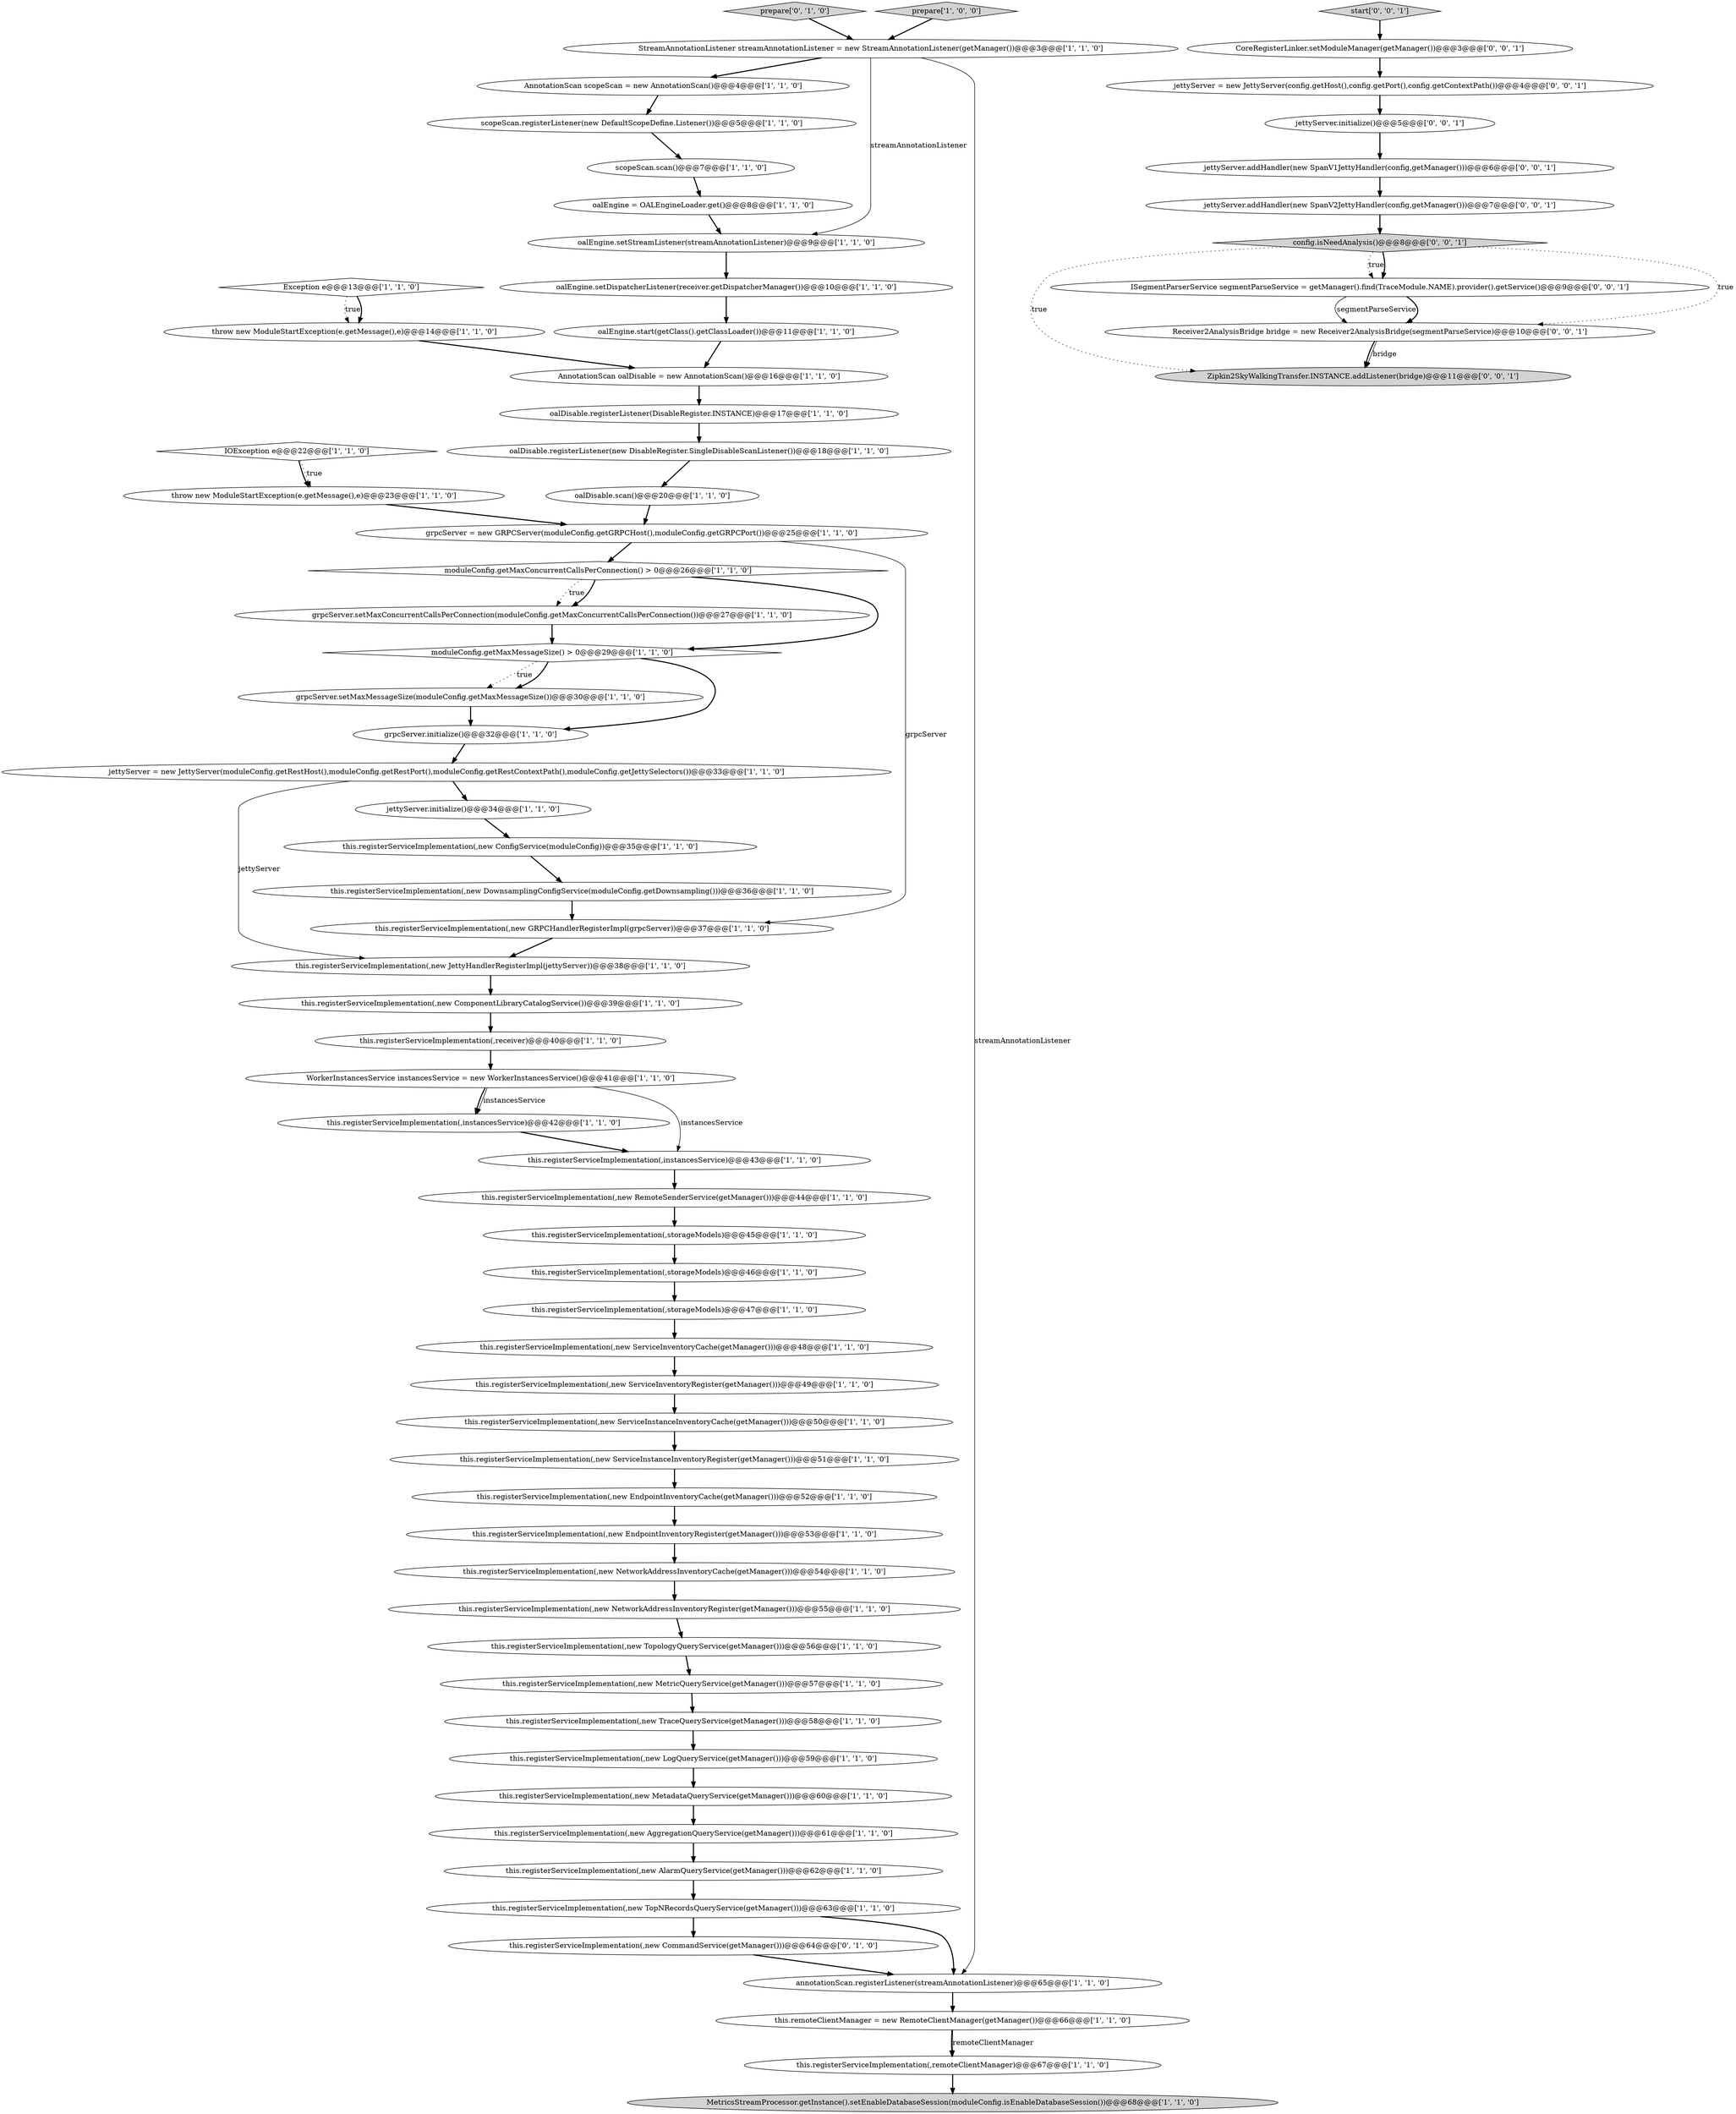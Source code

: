 digraph {
27 [style = filled, label = "this.remoteClientManager = new RemoteClientManager(getManager())@@@66@@@['1', '1', '0']", fillcolor = white, shape = ellipse image = "AAA0AAABBB1BBB"];
67 [style = filled, label = "Zipkin2SkyWalkingTransfer.INSTANCE.addListener(bridge)@@@11@@@['0', '0', '1']", fillcolor = lightgray, shape = ellipse image = "AAA0AAABBB3BBB"];
39 [style = filled, label = "oalDisable.registerListener(DisableRegister.INSTANCE)@@@17@@@['1', '1', '0']", fillcolor = white, shape = ellipse image = "AAA0AAABBB1BBB"];
21 [style = filled, label = "this.registerServiceImplementation(,new NetworkAddressInventoryRegister(getManager()))@@@55@@@['1', '1', '0']", fillcolor = white, shape = ellipse image = "AAA0AAABBB1BBB"];
61 [style = filled, label = "ISegmentParserService segmentParseService = getManager().find(TraceModule.NAME).provider().getService()@@@9@@@['0', '0', '1']", fillcolor = white, shape = ellipse image = "AAA0AAABBB3BBB"];
17 [style = filled, label = "oalDisable.registerListener(new DisableRegister.SingleDisableScanListener())@@@18@@@['1', '1', '0']", fillcolor = white, shape = ellipse image = "AAA0AAABBB1BBB"];
58 [style = filled, label = "prepare['0', '1', '0']", fillcolor = lightgray, shape = diamond image = "AAA0AAABBB2BBB"];
28 [style = filled, label = "StreamAnnotationListener streamAnnotationListener = new StreamAnnotationListener(getManager())@@@3@@@['1', '1', '0']", fillcolor = white, shape = ellipse image = "AAA0AAABBB1BBB"];
60 [style = filled, label = "jettyServer.addHandler(new SpanV2JettyHandler(config,getManager()))@@@7@@@['0', '0', '1']", fillcolor = white, shape = ellipse image = "AAA0AAABBB3BBB"];
69 [style = filled, label = "config.isNeedAnalysis()@@@8@@@['0', '0', '1']", fillcolor = lightgray, shape = diamond image = "AAA0AAABBB3BBB"];
49 [style = filled, label = "WorkerInstancesService instancesService = new WorkerInstancesService()@@@41@@@['1', '1', '0']", fillcolor = white, shape = ellipse image = "AAA0AAABBB1BBB"];
42 [style = filled, label = "this.registerServiceImplementation(,new TopNRecordsQueryService(getManager()))@@@63@@@['1', '1', '0']", fillcolor = white, shape = ellipse image = "AAA0AAABBB1BBB"];
40 [style = filled, label = "AnnotationScan scopeScan = new AnnotationScan()@@@4@@@['1', '1', '0']", fillcolor = white, shape = ellipse image = "AAA0AAABBB1BBB"];
13 [style = filled, label = "prepare['1', '0', '0']", fillcolor = lightgray, shape = diamond image = "AAA0AAABBB1BBB"];
5 [style = filled, label = "this.registerServiceImplementation(,new JettyHandlerRegisterImpl(jettyServer))@@@38@@@['1', '1', '0']", fillcolor = white, shape = ellipse image = "AAA0AAABBB1BBB"];
45 [style = filled, label = "oalDisable.scan()@@@20@@@['1', '1', '0']", fillcolor = white, shape = ellipse image = "AAA0AAABBB1BBB"];
15 [style = filled, label = "this.registerServiceImplementation(,new AlarmQueryService(getManager()))@@@62@@@['1', '1', '0']", fillcolor = white, shape = ellipse image = "AAA0AAABBB1BBB"];
0 [style = filled, label = "this.registerServiceImplementation(,new EndpointInventoryRegister(getManager()))@@@53@@@['1', '1', '0']", fillcolor = white, shape = ellipse image = "AAA0AAABBB1BBB"];
19 [style = filled, label = "grpcServer.setMaxConcurrentCallsPerConnection(moduleConfig.getMaxConcurrentCallsPerConnection())@@@27@@@['1', '1', '0']", fillcolor = white, shape = ellipse image = "AAA0AAABBB1BBB"];
52 [style = filled, label = "this.registerServiceImplementation(,new ServiceInstanceInventoryRegister(getManager()))@@@51@@@['1', '1', '0']", fillcolor = white, shape = ellipse image = "AAA0AAABBB1BBB"];
36 [style = filled, label = "this.registerServiceImplementation(,new ConfigService(moduleConfig))@@@35@@@['1', '1', '0']", fillcolor = white, shape = ellipse image = "AAA0AAABBB1BBB"];
59 [style = filled, label = "this.registerServiceImplementation(,new CommandService(getManager()))@@@64@@@['0', '1', '0']", fillcolor = white, shape = ellipse image = "AAA1AAABBB2BBB"];
32 [style = filled, label = "this.registerServiceImplementation(,new ComponentLibraryCatalogService())@@@39@@@['1', '1', '0']", fillcolor = white, shape = ellipse image = "AAA0AAABBB1BBB"];
1 [style = filled, label = "grpcServer = new GRPCServer(moduleConfig.getGRPCHost(),moduleConfig.getGRPCPort())@@@25@@@['1', '1', '0']", fillcolor = white, shape = ellipse image = "AAA0AAABBB1BBB"];
23 [style = filled, label = "this.registerServiceImplementation(,new ServiceInventoryRegister(getManager()))@@@49@@@['1', '1', '0']", fillcolor = white, shape = ellipse image = "AAA0AAABBB1BBB"];
34 [style = filled, label = "this.registerServiceImplementation(,new AggregationQueryService(getManager()))@@@61@@@['1', '1', '0']", fillcolor = white, shape = ellipse image = "AAA0AAABBB1BBB"];
46 [style = filled, label = "this.registerServiceImplementation(,new DownsamplingConfigService(moduleConfig.getDownsampling()))@@@36@@@['1', '1', '0']", fillcolor = white, shape = ellipse image = "AAA0AAABBB1BBB"];
9 [style = filled, label = "this.registerServiceImplementation(,new MetadataQueryService(getManager()))@@@60@@@['1', '1', '0']", fillcolor = white, shape = ellipse image = "AAA0AAABBB1BBB"];
25 [style = filled, label = "moduleConfig.getMaxMessageSize() > 0@@@29@@@['1', '1', '0']", fillcolor = white, shape = diamond image = "AAA0AAABBB1BBB"];
3 [style = filled, label = "this.registerServiceImplementation(,instancesService)@@@42@@@['1', '1', '0']", fillcolor = white, shape = ellipse image = "AAA0AAABBB1BBB"];
7 [style = filled, label = "scopeScan.scan()@@@7@@@['1', '1', '0']", fillcolor = white, shape = ellipse image = "AAA0AAABBB1BBB"];
24 [style = filled, label = "this.registerServiceImplementation(,new ServiceInventoryCache(getManager()))@@@48@@@['1', '1', '0']", fillcolor = white, shape = ellipse image = "AAA0AAABBB1BBB"];
50 [style = filled, label = "MetricsStreamProcessor.getInstance().setEnableDatabaseSession(moduleConfig.isEnableDatabaseSession())@@@68@@@['1', '1', '0']", fillcolor = lightgray, shape = ellipse image = "AAA0AAABBB1BBB"];
2 [style = filled, label = "throw new ModuleStartException(e.getMessage(),e)@@@14@@@['1', '1', '0']", fillcolor = white, shape = ellipse image = "AAA0AAABBB1BBB"];
53 [style = filled, label = "scopeScan.registerListener(new DefaultScopeDefine.Listener())@@@5@@@['1', '1', '0']", fillcolor = white, shape = ellipse image = "AAA0AAABBB1BBB"];
63 [style = filled, label = "Receiver2AnalysisBridge bridge = new Receiver2AnalysisBridge(segmentParseService)@@@10@@@['0', '0', '1']", fillcolor = white, shape = ellipse image = "AAA0AAABBB3BBB"];
66 [style = filled, label = "jettyServer.addHandler(new SpanV1JettyHandler(config,getManager()))@@@6@@@['0', '0', '1']", fillcolor = white, shape = ellipse image = "AAA0AAABBB3BBB"];
20 [style = filled, label = "oalEngine.start(getClass().getClassLoader())@@@11@@@['1', '1', '0']", fillcolor = white, shape = ellipse image = "AAA0AAABBB1BBB"];
43 [style = filled, label = "this.registerServiceImplementation(,instancesService)@@@43@@@['1', '1', '0']", fillcolor = white, shape = ellipse image = "AAA0AAABBB1BBB"];
64 [style = filled, label = "start['0', '0', '1']", fillcolor = lightgray, shape = diamond image = "AAA0AAABBB3BBB"];
4 [style = filled, label = "oalEngine.setDispatcherListener(receiver.getDispatcherManager())@@@10@@@['1', '1', '0']", fillcolor = white, shape = ellipse image = "AAA0AAABBB1BBB"];
14 [style = filled, label = "AnnotationScan oalDisable = new AnnotationScan()@@@16@@@['1', '1', '0']", fillcolor = white, shape = ellipse image = "AAA0AAABBB1BBB"];
48 [style = filled, label = "moduleConfig.getMaxConcurrentCallsPerConnection() > 0@@@26@@@['1', '1', '0']", fillcolor = white, shape = diamond image = "AAA0AAABBB1BBB"];
29 [style = filled, label = "jettyServer = new JettyServer(moduleConfig.getRestHost(),moduleConfig.getRestPort(),moduleConfig.getRestContextPath(),moduleConfig.getJettySelectors())@@@33@@@['1', '1', '0']", fillcolor = white, shape = ellipse image = "AAA0AAABBB1BBB"];
68 [style = filled, label = "jettyServer = new JettyServer(config.getHost(),config.getPort(),config.getContextPath())@@@4@@@['0', '0', '1']", fillcolor = white, shape = ellipse image = "AAA0AAABBB3BBB"];
16 [style = filled, label = "grpcServer.setMaxMessageSize(moduleConfig.getMaxMessageSize())@@@30@@@['1', '1', '0']", fillcolor = white, shape = ellipse image = "AAA0AAABBB1BBB"];
10 [style = filled, label = "oalEngine = OALEngineLoader.get()@@@8@@@['1', '1', '0']", fillcolor = white, shape = ellipse image = "AAA0AAABBB1BBB"];
8 [style = filled, label = "oalEngine.setStreamListener(streamAnnotationListener)@@@9@@@['1', '1', '0']", fillcolor = white, shape = ellipse image = "AAA0AAABBB1BBB"];
26 [style = filled, label = "this.registerServiceImplementation(,remoteClientManager)@@@67@@@['1', '1', '0']", fillcolor = white, shape = ellipse image = "AAA0AAABBB1BBB"];
51 [style = filled, label = "this.registerServiceImplementation(,new LogQueryService(getManager()))@@@59@@@['1', '1', '0']", fillcolor = white, shape = ellipse image = "AAA0AAABBB1BBB"];
62 [style = filled, label = "CoreRegisterLinker.setModuleManager(getManager())@@@3@@@['0', '0', '1']", fillcolor = white, shape = ellipse image = "AAA0AAABBB3BBB"];
31 [style = filled, label = "jettyServer.initialize()@@@34@@@['1', '1', '0']", fillcolor = white, shape = ellipse image = "AAA0AAABBB1BBB"];
44 [style = filled, label = "this.registerServiceImplementation(,new NetworkAddressInventoryCache(getManager()))@@@54@@@['1', '1', '0']", fillcolor = white, shape = ellipse image = "AAA0AAABBB1BBB"];
55 [style = filled, label = "Exception e@@@13@@@['1', '1', '0']", fillcolor = white, shape = diamond image = "AAA0AAABBB1BBB"];
56 [style = filled, label = "annotationScan.registerListener(streamAnnotationListener)@@@65@@@['1', '1', '0']", fillcolor = white, shape = ellipse image = "AAA0AAABBB1BBB"];
41 [style = filled, label = "this.registerServiceImplementation(,new MetricQueryService(getManager()))@@@57@@@['1', '1', '0']", fillcolor = white, shape = ellipse image = "AAA0AAABBB1BBB"];
57 [style = filled, label = "this.registerServiceImplementation(,new GRPCHandlerRegisterImpl(grpcServer))@@@37@@@['1', '1', '0']", fillcolor = white, shape = ellipse image = "AAA0AAABBB1BBB"];
22 [style = filled, label = "grpcServer.initialize()@@@32@@@['1', '1', '0']", fillcolor = white, shape = ellipse image = "AAA0AAABBB1BBB"];
33 [style = filled, label = "this.registerServiceImplementation(,new TraceQueryService(getManager()))@@@58@@@['1', '1', '0']", fillcolor = white, shape = ellipse image = "AAA0AAABBB1BBB"];
11 [style = filled, label = "this.registerServiceImplementation(,receiver)@@@40@@@['1', '1', '0']", fillcolor = white, shape = ellipse image = "AAA0AAABBB1BBB"];
54 [style = filled, label = "this.registerServiceImplementation(,new RemoteSenderService(getManager()))@@@44@@@['1', '1', '0']", fillcolor = white, shape = ellipse image = "AAA0AAABBB1BBB"];
18 [style = filled, label = "this.registerServiceImplementation(,new ServiceInstanceInventoryCache(getManager()))@@@50@@@['1', '1', '0']", fillcolor = white, shape = ellipse image = "AAA0AAABBB1BBB"];
38 [style = filled, label = "this.registerServiceImplementation(,new EndpointInventoryCache(getManager()))@@@52@@@['1', '1', '0']", fillcolor = white, shape = ellipse image = "AAA0AAABBB1BBB"];
12 [style = filled, label = "this.registerServiceImplementation(,storageModels)@@@46@@@['1', '1', '0']", fillcolor = white, shape = ellipse image = "AAA0AAABBB1BBB"];
35 [style = filled, label = "this.registerServiceImplementation(,new TopologyQueryService(getManager()))@@@56@@@['1', '1', '0']", fillcolor = white, shape = ellipse image = "AAA0AAABBB1BBB"];
65 [style = filled, label = "jettyServer.initialize()@@@5@@@['0', '0', '1']", fillcolor = white, shape = ellipse image = "AAA0AAABBB3BBB"];
30 [style = filled, label = "throw new ModuleStartException(e.getMessage(),e)@@@23@@@['1', '1', '0']", fillcolor = white, shape = ellipse image = "AAA0AAABBB1BBB"];
47 [style = filled, label = "this.registerServiceImplementation(,storageModels)@@@45@@@['1', '1', '0']", fillcolor = white, shape = ellipse image = "AAA0AAABBB1BBB"];
37 [style = filled, label = "IOException e@@@22@@@['1', '1', '0']", fillcolor = white, shape = diamond image = "AAA0AAABBB1BBB"];
6 [style = filled, label = "this.registerServiceImplementation(,storageModels)@@@47@@@['1', '1', '0']", fillcolor = white, shape = ellipse image = "AAA0AAABBB1BBB"];
51->9 [style = bold, label=""];
22->29 [style = bold, label=""];
59->56 [style = bold, label=""];
39->17 [style = bold, label=""];
45->1 [style = bold, label=""];
43->54 [style = bold, label=""];
25->16 [style = dotted, label="true"];
65->66 [style = bold, label=""];
40->53 [style = bold, label=""];
69->61 [style = dotted, label="true"];
5->32 [style = bold, label=""];
28->56 [style = solid, label="streamAnnotationListener"];
11->49 [style = bold, label=""];
49->3 [style = bold, label=""];
53->7 [style = bold, label=""];
25->16 [style = bold, label=""];
37->30 [style = bold, label=""];
36->46 [style = bold, label=""];
60->69 [style = bold, label=""];
31->36 [style = bold, label=""];
55->2 [style = dotted, label="true"];
9->34 [style = bold, label=""];
48->25 [style = bold, label=""];
1->57 [style = solid, label="grpcServer"];
69->67 [style = dotted, label="true"];
28->8 [style = solid, label="streamAnnotationListener"];
34->15 [style = bold, label=""];
33->51 [style = bold, label=""];
3->43 [style = bold, label=""];
49->43 [style = solid, label="instancesService"];
14->39 [style = bold, label=""];
64->62 [style = bold, label=""];
32->11 [style = bold, label=""];
13->28 [style = bold, label=""];
27->26 [style = bold, label=""];
37->30 [style = dotted, label="true"];
23->18 [style = bold, label=""];
38->0 [style = bold, label=""];
27->26 [style = solid, label="remoteClientManager"];
69->61 [style = bold, label=""];
26->50 [style = bold, label=""];
56->27 [style = bold, label=""];
35->41 [style = bold, label=""];
41->33 [style = bold, label=""];
63->67 [style = bold, label=""];
63->67 [style = solid, label="bridge"];
55->2 [style = bold, label=""];
10->8 [style = bold, label=""];
66->60 [style = bold, label=""];
6->24 [style = bold, label=""];
16->22 [style = bold, label=""];
0->44 [style = bold, label=""];
48->19 [style = dotted, label="true"];
19->25 [style = bold, label=""];
29->31 [style = bold, label=""];
15->42 [style = bold, label=""];
30->1 [style = bold, label=""];
21->35 [style = bold, label=""];
44->21 [style = bold, label=""];
61->63 [style = solid, label="segmentParseService"];
18->52 [style = bold, label=""];
1->48 [style = bold, label=""];
12->6 [style = bold, label=""];
61->63 [style = bold, label=""];
17->45 [style = bold, label=""];
46->57 [style = bold, label=""];
8->4 [style = bold, label=""];
24->23 [style = bold, label=""];
48->19 [style = bold, label=""];
7->10 [style = bold, label=""];
42->59 [style = bold, label=""];
29->5 [style = solid, label="jettyServer"];
4->20 [style = bold, label=""];
52->38 [style = bold, label=""];
68->65 [style = bold, label=""];
49->3 [style = solid, label="instancesService"];
47->12 [style = bold, label=""];
54->47 [style = bold, label=""];
2->14 [style = bold, label=""];
28->40 [style = bold, label=""];
42->56 [style = bold, label=""];
57->5 [style = bold, label=""];
69->63 [style = dotted, label="true"];
20->14 [style = bold, label=""];
25->22 [style = bold, label=""];
58->28 [style = bold, label=""];
62->68 [style = bold, label=""];
}
